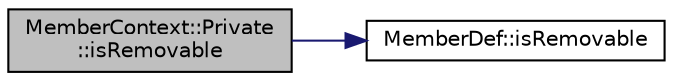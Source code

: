 digraph "MemberContext::Private::isRemovable"
{
 // LATEX_PDF_SIZE
  edge [fontname="Helvetica",fontsize="10",labelfontname="Helvetica",labelfontsize="10"];
  node [fontname="Helvetica",fontsize="10",shape=record];
  rankdir="LR";
  Node1 [label="MemberContext::Private\l::isRemovable",height=0.2,width=0.4,color="black", fillcolor="grey75", style="filled", fontcolor="black",tooltip=" "];
  Node1 -> Node2 [color="midnightblue",fontsize="10",style="solid",fontname="Helvetica"];
  Node2 [label="MemberDef::isRemovable",height=0.2,width=0.4,color="black", fillcolor="white", style="filled",URL="$classMemberDef.html#a7ebd90ccb692199c14ef91526df6d534",tooltip=" "];
}
